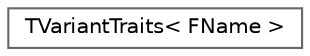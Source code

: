 digraph "Graphical Class Hierarchy"
{
 // INTERACTIVE_SVG=YES
 // LATEX_PDF_SIZE
  bgcolor="transparent";
  edge [fontname=Helvetica,fontsize=10,labelfontname=Helvetica,labelfontsize=10];
  node [fontname=Helvetica,fontsize=10,shape=box,height=0.2,width=0.4];
  rankdir="LR";
  Node0 [id="Node000000",label="TVariantTraits\< FName \>",height=0.2,width=0.4,color="grey40", fillcolor="white", style="filled",URL="$d1/d66/structTVariantTraits_3_01FName_01_4.html",tooltip="Implements variant type traits for the built-in FName type."];
}
